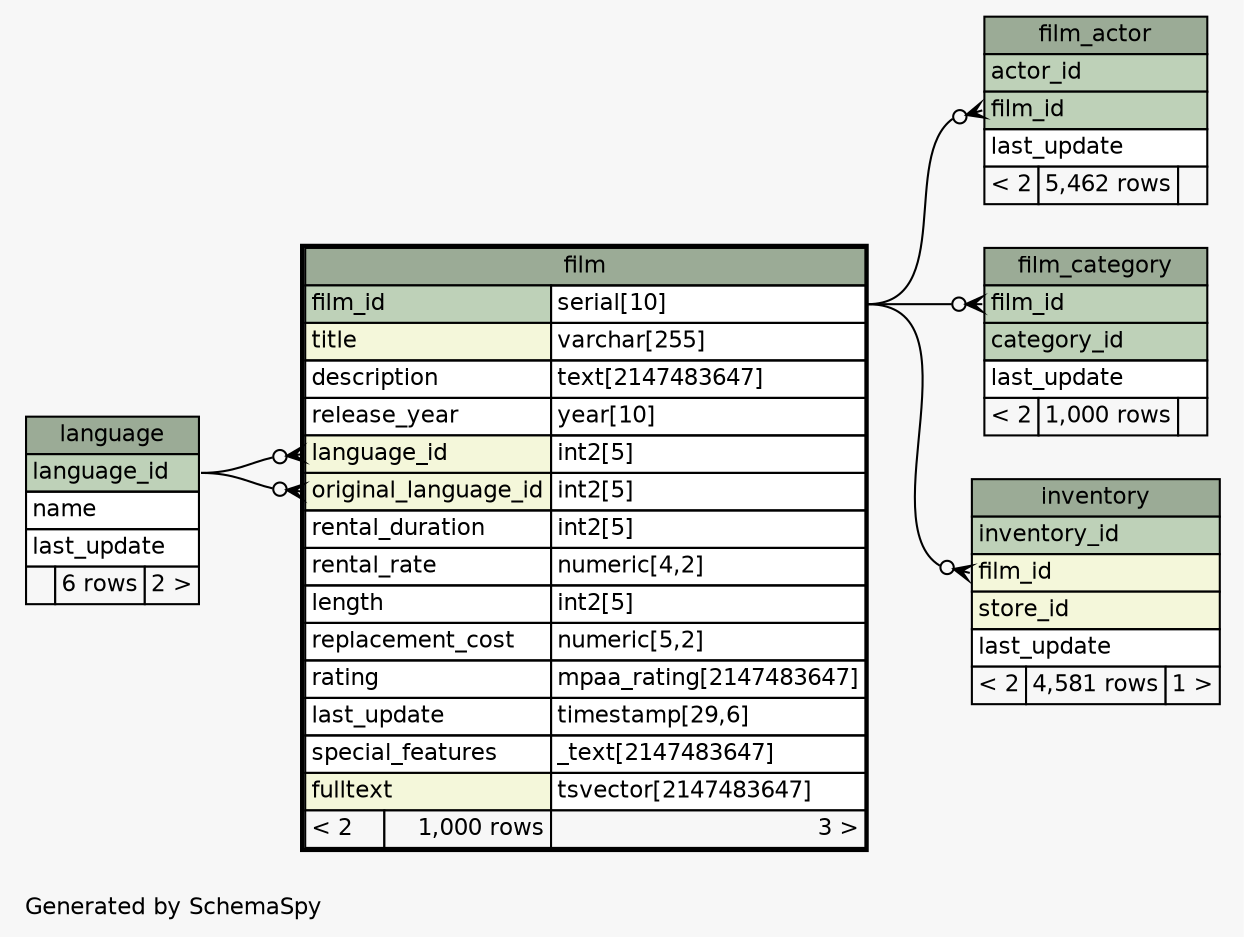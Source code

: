 // dot 2.40.1 on Linux 5.4.0-80-generic
// SchemaSpy rev 590
digraph "oneDegreeRelationshipsDiagram" {
  graph [
    rankdir="RL"
    bgcolor="#f7f7f7"
    label="\nGenerated by SchemaSpy"
    labeljust="l"
    nodesep="0.18"
    ranksep="0.46"
    fontname="Helvetica"
    fontsize="11"
  ];
  node [
    fontname="Helvetica"
    fontsize="11"
    shape="plaintext"
  ];
  edge [
    arrowsize="0.8"
  ];
  "film":"language_id":w -> "language":"language_id":e [arrowhead=none dir=back arrowtail=crowodot];
  "film":"original_language_id":w -> "language":"language_id":e [arrowhead=none dir=back arrowtail=crowodot];
  "film_actor":"film_id":w -> "film":"film_id.type":e [arrowhead=none dir=back arrowtail=crowodot];
  "film_category":"film_id":w -> "film":"film_id.type":e [arrowhead=none dir=back arrowtail=crowodot];
  "inventory":"film_id":w -> "film":"film_id.type":e [arrowhead=none dir=back arrowtail=crowodot];
  "film" [
    label=<
    <TABLE BORDER="2" CELLBORDER="1" CELLSPACING="0" BGCOLOR="#ffffff">
      <TR><TD COLSPAN="3" BGCOLOR="#9bab96" ALIGN="CENTER">film</TD></TR>
      <TR><TD PORT="film_id" COLSPAN="2" BGCOLOR="#bed1b8" ALIGN="LEFT">film_id</TD><TD PORT="film_id.type" ALIGN="LEFT">serial[10]</TD></TR>
      <TR><TD PORT="title" COLSPAN="2" BGCOLOR="#f4f7da" ALIGN="LEFT">title</TD><TD PORT="title.type" ALIGN="LEFT">varchar[255]</TD></TR>
      <TR><TD PORT="description" COLSPAN="2" ALIGN="LEFT">description</TD><TD PORT="description.type" ALIGN="LEFT">text[2147483647]</TD></TR>
      <TR><TD PORT="release_year" COLSPAN="2" ALIGN="LEFT">release_year</TD><TD PORT="release_year.type" ALIGN="LEFT">year[10]</TD></TR>
      <TR><TD PORT="language_id" COLSPAN="2" BGCOLOR="#f4f7da" ALIGN="LEFT">language_id</TD><TD PORT="language_id.type" ALIGN="LEFT">int2[5]</TD></TR>
      <TR><TD PORT="original_language_id" COLSPAN="2" BGCOLOR="#f4f7da" ALIGN="LEFT">original_language_id</TD><TD PORT="original_language_id.type" ALIGN="LEFT">int2[5]</TD></TR>
      <TR><TD PORT="rental_duration" COLSPAN="2" ALIGN="LEFT">rental_duration</TD><TD PORT="rental_duration.type" ALIGN="LEFT">int2[5]</TD></TR>
      <TR><TD PORT="rental_rate" COLSPAN="2" ALIGN="LEFT">rental_rate</TD><TD PORT="rental_rate.type" ALIGN="LEFT">numeric[4,2]</TD></TR>
      <TR><TD PORT="length" COLSPAN="2" ALIGN="LEFT">length</TD><TD PORT="length.type" ALIGN="LEFT">int2[5]</TD></TR>
      <TR><TD PORT="replacement_cost" COLSPAN="2" ALIGN="LEFT">replacement_cost</TD><TD PORT="replacement_cost.type" ALIGN="LEFT">numeric[5,2]</TD></TR>
      <TR><TD PORT="rating" COLSPAN="2" ALIGN="LEFT">rating</TD><TD PORT="rating.type" ALIGN="LEFT">mpaa_rating[2147483647]</TD></TR>
      <TR><TD PORT="last_update" COLSPAN="2" ALIGN="LEFT">last_update</TD><TD PORT="last_update.type" ALIGN="LEFT">timestamp[29,6]</TD></TR>
      <TR><TD PORT="special_features" COLSPAN="2" ALIGN="LEFT">special_features</TD><TD PORT="special_features.type" ALIGN="LEFT">_text[2147483647]</TD></TR>
      <TR><TD PORT="fulltext" COLSPAN="2" BGCOLOR="#f4f7da" ALIGN="LEFT">fulltext</TD><TD PORT="fulltext.type" ALIGN="LEFT">tsvector[2147483647]</TD></TR>
      <TR><TD ALIGN="LEFT" BGCOLOR="#f7f7f7">&lt; 2</TD><TD ALIGN="RIGHT" BGCOLOR="#f7f7f7">1,000 rows</TD><TD ALIGN="RIGHT" BGCOLOR="#f7f7f7">3 &gt;</TD></TR>
    </TABLE>>
    URL="film.html"
    tooltip="film"
  ];
  "film_actor" [
    label=<
    <TABLE BORDER="0" CELLBORDER="1" CELLSPACING="0" BGCOLOR="#ffffff">
      <TR><TD COLSPAN="3" BGCOLOR="#9bab96" ALIGN="CENTER">film_actor</TD></TR>
      <TR><TD PORT="actor_id" COLSPAN="3" BGCOLOR="#bed1b8" ALIGN="LEFT">actor_id</TD></TR>
      <TR><TD PORT="film_id" COLSPAN="3" BGCOLOR="#bed1b8" ALIGN="LEFT">film_id</TD></TR>
      <TR><TD PORT="last_update" COLSPAN="3" ALIGN="LEFT">last_update</TD></TR>
      <TR><TD ALIGN="LEFT" BGCOLOR="#f7f7f7">&lt; 2</TD><TD ALIGN="RIGHT" BGCOLOR="#f7f7f7">5,462 rows</TD><TD ALIGN="RIGHT" BGCOLOR="#f7f7f7">  </TD></TR>
    </TABLE>>
    URL="film_actor.html"
    tooltip="film_actor"
  ];
  "film_category" [
    label=<
    <TABLE BORDER="0" CELLBORDER="1" CELLSPACING="0" BGCOLOR="#ffffff">
      <TR><TD COLSPAN="3" BGCOLOR="#9bab96" ALIGN="CENTER">film_category</TD></TR>
      <TR><TD PORT="film_id" COLSPAN="3" BGCOLOR="#bed1b8" ALIGN="LEFT">film_id</TD></TR>
      <TR><TD PORT="category_id" COLSPAN="3" BGCOLOR="#bed1b8" ALIGN="LEFT">category_id</TD></TR>
      <TR><TD PORT="last_update" COLSPAN="3" ALIGN="LEFT">last_update</TD></TR>
      <TR><TD ALIGN="LEFT" BGCOLOR="#f7f7f7">&lt; 2</TD><TD ALIGN="RIGHT" BGCOLOR="#f7f7f7">1,000 rows</TD><TD ALIGN="RIGHT" BGCOLOR="#f7f7f7">  </TD></TR>
    </TABLE>>
    URL="film_category.html"
    tooltip="film_category"
  ];
  "inventory" [
    label=<
    <TABLE BORDER="0" CELLBORDER="1" CELLSPACING="0" BGCOLOR="#ffffff">
      <TR><TD COLSPAN="3" BGCOLOR="#9bab96" ALIGN="CENTER">inventory</TD></TR>
      <TR><TD PORT="inventory_id" COLSPAN="3" BGCOLOR="#bed1b8" ALIGN="LEFT">inventory_id</TD></TR>
      <TR><TD PORT="film_id" COLSPAN="3" BGCOLOR="#f4f7da" ALIGN="LEFT">film_id</TD></TR>
      <TR><TD PORT="store_id" COLSPAN="3" BGCOLOR="#f4f7da" ALIGN="LEFT">store_id</TD></TR>
      <TR><TD PORT="last_update" COLSPAN="3" ALIGN="LEFT">last_update</TD></TR>
      <TR><TD ALIGN="LEFT" BGCOLOR="#f7f7f7">&lt; 2</TD><TD ALIGN="RIGHT" BGCOLOR="#f7f7f7">4,581 rows</TD><TD ALIGN="RIGHT" BGCOLOR="#f7f7f7">1 &gt;</TD></TR>
    </TABLE>>
    URL="inventory.html"
    tooltip="inventory"
  ];
  "language" [
    label=<
    <TABLE BORDER="0" CELLBORDER="1" CELLSPACING="0" BGCOLOR="#ffffff">
      <TR><TD COLSPAN="3" BGCOLOR="#9bab96" ALIGN="CENTER">language</TD></TR>
      <TR><TD PORT="language_id" COLSPAN="3" BGCOLOR="#bed1b8" ALIGN="LEFT">language_id</TD></TR>
      <TR><TD PORT="name" COLSPAN="3" ALIGN="LEFT">name</TD></TR>
      <TR><TD PORT="last_update" COLSPAN="3" ALIGN="LEFT">last_update</TD></TR>
      <TR><TD ALIGN="LEFT" BGCOLOR="#f7f7f7">  </TD><TD ALIGN="RIGHT" BGCOLOR="#f7f7f7">6 rows</TD><TD ALIGN="RIGHT" BGCOLOR="#f7f7f7">2 &gt;</TD></TR>
    </TABLE>>
    URL="language.html"
    tooltip="language"
  ];
}
